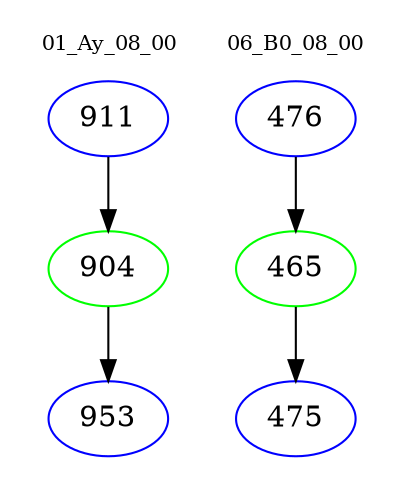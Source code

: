 digraph{
subgraph cluster_0 {
color = white
label = "01_Ay_08_00";
fontsize=10;
T0_911 [label="911", color="blue"]
T0_911 -> T0_904 [color="black"]
T0_904 [label="904", color="green"]
T0_904 -> T0_953 [color="black"]
T0_953 [label="953", color="blue"]
}
subgraph cluster_1 {
color = white
label = "06_B0_08_00";
fontsize=10;
T1_476 [label="476", color="blue"]
T1_476 -> T1_465 [color="black"]
T1_465 [label="465", color="green"]
T1_465 -> T1_475 [color="black"]
T1_475 [label="475", color="blue"]
}
}
